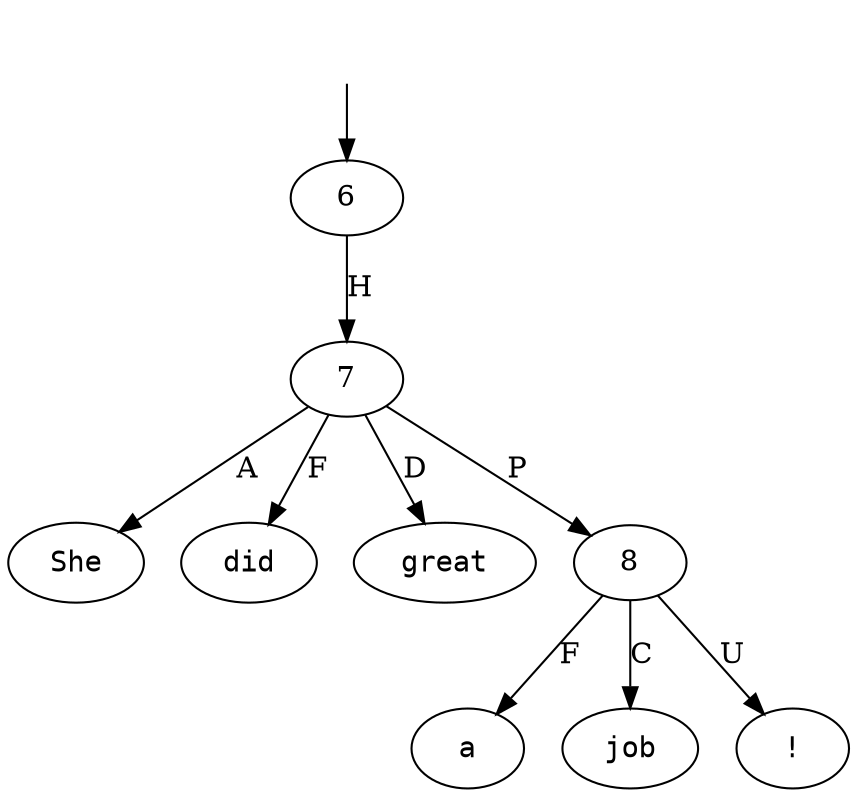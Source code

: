 digraph "121556-0006" {
  top [ style=invis ];
  top -> 6;
  0 [ shape=oval, label=<<table align="center" border="0" cellspacing="0"><tr><td colspan="2"><font face="Courier">She</font></td></tr></table>> ];
  1 [ shape=oval, label=<<table align="center" border="0" cellspacing="0"><tr><td colspan="2"><font face="Courier">did</font></td></tr></table>> ];
  2 [ shape=oval, label=<<table align="center" border="0" cellspacing="0"><tr><td colspan="2"><font face="Courier">a</font></td></tr></table>> ];
  3 [ shape=oval, label=<<table align="center" border="0" cellspacing="0"><tr><td colspan="2"><font face="Courier">great</font></td></tr></table>> ];
  4 [ shape=oval, label=<<table align="center" border="0" cellspacing="0"><tr><td colspan="2"><font face="Courier">job</font></td></tr></table>> ];
  5 [ shape=oval, label=<<table align="center" border="0" cellspacing="0"><tr><td colspan="2"><font face="Courier">!</font></td></tr></table>> ];
  6 -> 7 [ label="H" ];
  7 -> 1 [ label="F" ];
  7 -> 8 [ label="P" ];
  7 -> 0 [ label="A" ];
  7 -> 3 [ label="D" ];
  8 -> 4 [ label="C" ];
  8 -> 2 [ label="F" ];
  8 -> 5 [ label="U" ];
}

